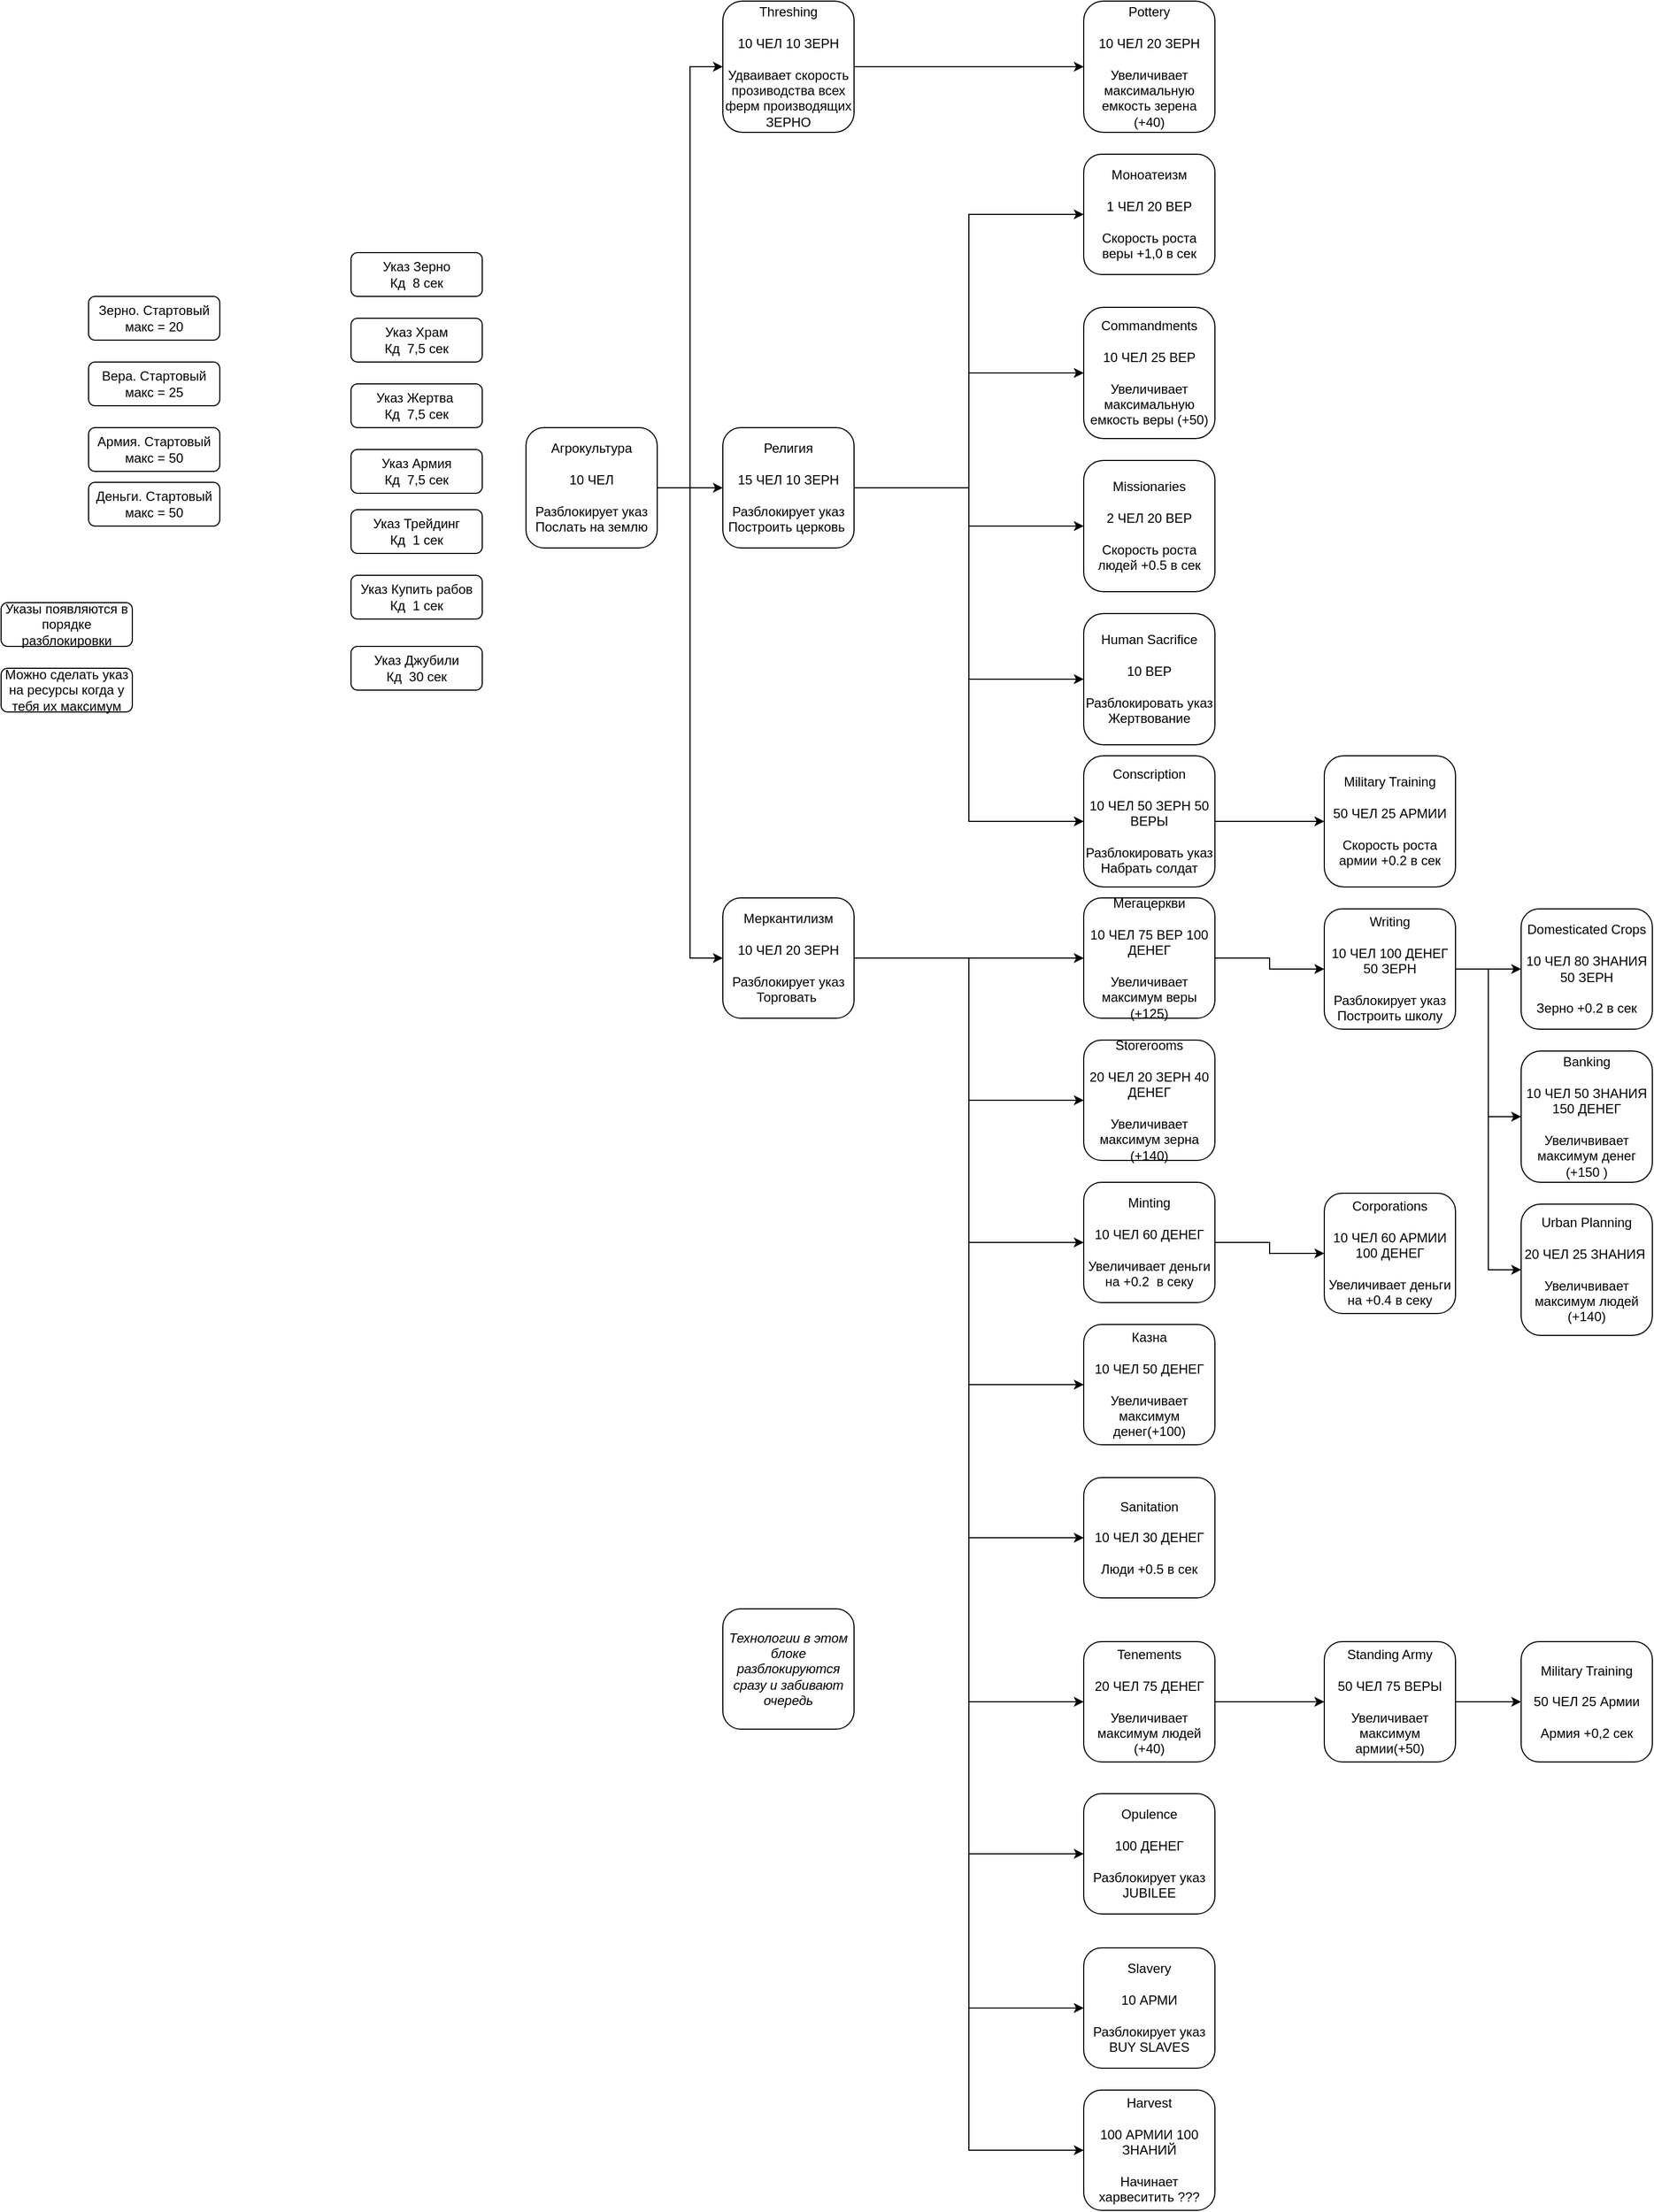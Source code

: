 <mxfile version="21.2.2" type="github">
  <diagram id="C5RBs43oDa-KdzZeNtuy" name="Page-1">
    <mxGraphModel dx="1861" dy="470" grid="1" gridSize="10" guides="1" tooltips="1" connect="1" arrows="1" fold="1" page="1" pageScale="1" pageWidth="827" pageHeight="1169" math="0" shadow="0">
      <root>
        <mxCell id="WIyWlLk6GJQsqaUBKTNV-0" />
        <mxCell id="WIyWlLk6GJQsqaUBKTNV-1" parent="WIyWlLk6GJQsqaUBKTNV-0" />
        <mxCell id="xAVLKOwbk4JyC8eKmy-N-3" style="edgeStyle=orthogonalEdgeStyle;rounded=0;orthogonalLoop=1;jettySize=auto;html=1;" parent="WIyWlLk6GJQsqaUBKTNV-1" source="xAVLKOwbk4JyC8eKmy-N-0" target="xAVLKOwbk4JyC8eKmy-N-2" edge="1">
          <mxGeometry relative="1" as="geometry" />
        </mxCell>
        <mxCell id="xAVLKOwbk4JyC8eKmy-N-4" style="edgeStyle=orthogonalEdgeStyle;rounded=0;orthogonalLoop=1;jettySize=auto;html=1;entryX=0;entryY=0.5;entryDx=0;entryDy=0;" parent="WIyWlLk6GJQsqaUBKTNV-1" source="xAVLKOwbk4JyC8eKmy-N-0" target="xAVLKOwbk4JyC8eKmy-N-1" edge="1">
          <mxGeometry relative="1" as="geometry" />
        </mxCell>
        <mxCell id="xAVLKOwbk4JyC8eKmy-N-6" style="edgeStyle=orthogonalEdgeStyle;rounded=0;orthogonalLoop=1;jettySize=auto;html=1;entryX=0;entryY=0.5;entryDx=0;entryDy=0;" parent="WIyWlLk6GJQsqaUBKTNV-1" source="xAVLKOwbk4JyC8eKmy-N-0" target="xAVLKOwbk4JyC8eKmy-N-5" edge="1">
          <mxGeometry relative="1" as="geometry" />
        </mxCell>
        <mxCell id="xAVLKOwbk4JyC8eKmy-N-0" value="Агрокультура&lt;br&gt;&lt;br&gt;10 ЧЕЛ&lt;br&gt;&lt;br&gt;Разблокирует указ Послать на землю" style="rounded=1;whiteSpace=wrap;html=1;" parent="WIyWlLk6GJQsqaUBKTNV-1" vertex="1">
          <mxGeometry x="30" y="450" width="120" height="110" as="geometry" />
        </mxCell>
        <mxCell id="xAVLKOwbk4JyC8eKmy-N-8" style="edgeStyle=orthogonalEdgeStyle;rounded=0;orthogonalLoop=1;jettySize=auto;html=1;" parent="WIyWlLk6GJQsqaUBKTNV-1" source="xAVLKOwbk4JyC8eKmy-N-1" target="xAVLKOwbk4JyC8eKmy-N-7" edge="1">
          <mxGeometry relative="1" as="geometry" />
        </mxCell>
        <mxCell id="xAVLKOwbk4JyC8eKmy-N-1" value="Threshing&lt;br&gt;&lt;br&gt;10 ЧЕЛ 10 ЗЕРН&lt;br&gt;&lt;br&gt;Удваивает скорость прозиводства всех ферм производящих ЗЕРНО" style="rounded=1;whiteSpace=wrap;html=1;" parent="WIyWlLk6GJQsqaUBKTNV-1" vertex="1">
          <mxGeometry x="210" y="60" width="120" height="120" as="geometry" />
        </mxCell>
        <mxCell id="xAVLKOwbk4JyC8eKmy-N-20" style="edgeStyle=orthogonalEdgeStyle;rounded=0;orthogonalLoop=1;jettySize=auto;html=1;entryX=0;entryY=0.5;entryDx=0;entryDy=0;" parent="WIyWlLk6GJQsqaUBKTNV-1" source="xAVLKOwbk4JyC8eKmy-N-2" target="xAVLKOwbk4JyC8eKmy-N-9" edge="1">
          <mxGeometry relative="1" as="geometry" />
        </mxCell>
        <mxCell id="xAVLKOwbk4JyC8eKmy-N-21" style="edgeStyle=orthogonalEdgeStyle;rounded=0;orthogonalLoop=1;jettySize=auto;html=1;" parent="WIyWlLk6GJQsqaUBKTNV-1" source="xAVLKOwbk4JyC8eKmy-N-2" target="xAVLKOwbk4JyC8eKmy-N-11" edge="1">
          <mxGeometry relative="1" as="geometry" />
        </mxCell>
        <mxCell id="xAVLKOwbk4JyC8eKmy-N-22" style="edgeStyle=orthogonalEdgeStyle;rounded=0;orthogonalLoop=1;jettySize=auto;html=1;entryX=0;entryY=0.5;entryDx=0;entryDy=0;" parent="WIyWlLk6GJQsqaUBKTNV-1" source="xAVLKOwbk4JyC8eKmy-N-2" target="xAVLKOwbk4JyC8eKmy-N-17" edge="1">
          <mxGeometry relative="1" as="geometry" />
        </mxCell>
        <mxCell id="xAVLKOwbk4JyC8eKmy-N-23" style="edgeStyle=orthogonalEdgeStyle;rounded=0;orthogonalLoop=1;jettySize=auto;html=1;entryX=0;entryY=0.5;entryDx=0;entryDy=0;" parent="WIyWlLk6GJQsqaUBKTNV-1" source="xAVLKOwbk4JyC8eKmy-N-2" target="xAVLKOwbk4JyC8eKmy-N-18" edge="1">
          <mxGeometry relative="1" as="geometry" />
        </mxCell>
        <mxCell id="xAVLKOwbk4JyC8eKmy-N-24" style="edgeStyle=orthogonalEdgeStyle;rounded=0;orthogonalLoop=1;jettySize=auto;html=1;entryX=0;entryY=0.5;entryDx=0;entryDy=0;" parent="WIyWlLk6GJQsqaUBKTNV-1" source="xAVLKOwbk4JyC8eKmy-N-2" target="xAVLKOwbk4JyC8eKmy-N-19" edge="1">
          <mxGeometry relative="1" as="geometry" />
        </mxCell>
        <mxCell id="xAVLKOwbk4JyC8eKmy-N-2" value="Религия&lt;br&gt;&lt;br&gt;15 ЧЕЛ 10 ЗЕРН&lt;br&gt;&lt;br&gt;Разблокирует указ Построить церковь&amp;nbsp;" style="rounded=1;whiteSpace=wrap;html=1;" parent="WIyWlLk6GJQsqaUBKTNV-1" vertex="1">
          <mxGeometry x="210" y="450" width="120" height="110" as="geometry" />
        </mxCell>
        <mxCell id="xAVLKOwbk4JyC8eKmy-N-41" style="edgeStyle=orthogonalEdgeStyle;rounded=0;orthogonalLoop=1;jettySize=auto;html=1;" parent="WIyWlLk6GJQsqaUBKTNV-1" source="xAVLKOwbk4JyC8eKmy-N-5" target="xAVLKOwbk4JyC8eKmy-N-33" edge="1">
          <mxGeometry relative="1" as="geometry" />
        </mxCell>
        <mxCell id="xAVLKOwbk4JyC8eKmy-N-42" style="edgeStyle=orthogonalEdgeStyle;rounded=0;orthogonalLoop=1;jettySize=auto;html=1;entryX=0;entryY=0.5;entryDx=0;entryDy=0;" parent="WIyWlLk6GJQsqaUBKTNV-1" source="xAVLKOwbk4JyC8eKmy-N-5" target="xAVLKOwbk4JyC8eKmy-N-34" edge="1">
          <mxGeometry relative="1" as="geometry" />
        </mxCell>
        <mxCell id="xAVLKOwbk4JyC8eKmy-N-43" style="edgeStyle=orthogonalEdgeStyle;rounded=0;orthogonalLoop=1;jettySize=auto;html=1;entryX=0;entryY=0.5;entryDx=0;entryDy=0;" parent="WIyWlLk6GJQsqaUBKTNV-1" source="xAVLKOwbk4JyC8eKmy-N-5" target="xAVLKOwbk4JyC8eKmy-N-35" edge="1">
          <mxGeometry relative="1" as="geometry" />
        </mxCell>
        <mxCell id="xAVLKOwbk4JyC8eKmy-N-45" style="edgeStyle=orthogonalEdgeStyle;rounded=0;orthogonalLoop=1;jettySize=auto;html=1;entryX=0;entryY=0.5;entryDx=0;entryDy=0;" parent="WIyWlLk6GJQsqaUBKTNV-1" source="xAVLKOwbk4JyC8eKmy-N-5" target="xAVLKOwbk4JyC8eKmy-N-36" edge="1">
          <mxGeometry relative="1" as="geometry" />
        </mxCell>
        <mxCell id="xAVLKOwbk4JyC8eKmy-N-46" style="edgeStyle=orthogonalEdgeStyle;rounded=0;orthogonalLoop=1;jettySize=auto;html=1;entryX=0;entryY=0.5;entryDx=0;entryDy=0;" parent="WIyWlLk6GJQsqaUBKTNV-1" source="xAVLKOwbk4JyC8eKmy-N-5" target="xAVLKOwbk4JyC8eKmy-N-37" edge="1">
          <mxGeometry relative="1" as="geometry" />
        </mxCell>
        <mxCell id="xAVLKOwbk4JyC8eKmy-N-47" style="edgeStyle=orthogonalEdgeStyle;rounded=0;orthogonalLoop=1;jettySize=auto;html=1;entryX=0;entryY=0.5;entryDx=0;entryDy=0;" parent="WIyWlLk6GJQsqaUBKTNV-1" source="xAVLKOwbk4JyC8eKmy-N-5" target="xAVLKOwbk4JyC8eKmy-N-39" edge="1">
          <mxGeometry relative="1" as="geometry" />
        </mxCell>
        <mxCell id="xAVLKOwbk4JyC8eKmy-N-48" style="edgeStyle=orthogonalEdgeStyle;rounded=0;orthogonalLoop=1;jettySize=auto;html=1;entryX=0;entryY=0.5;entryDx=0;entryDy=0;" parent="WIyWlLk6GJQsqaUBKTNV-1" source="xAVLKOwbk4JyC8eKmy-N-5" target="xAVLKOwbk4JyC8eKmy-N-40" edge="1">
          <mxGeometry relative="1" as="geometry" />
        </mxCell>
        <mxCell id="xAVLKOwbk4JyC8eKmy-N-50" style="edgeStyle=orthogonalEdgeStyle;rounded=0;orthogonalLoop=1;jettySize=auto;html=1;entryX=0;entryY=0.5;entryDx=0;entryDy=0;" parent="WIyWlLk6GJQsqaUBKTNV-1" source="xAVLKOwbk4JyC8eKmy-N-5" target="xAVLKOwbk4JyC8eKmy-N-49" edge="1">
          <mxGeometry relative="1" as="geometry" />
        </mxCell>
        <mxCell id="xAVLKOwbk4JyC8eKmy-N-67" style="edgeStyle=orthogonalEdgeStyle;rounded=0;orthogonalLoop=1;jettySize=auto;html=1;entryX=0;entryY=0.5;entryDx=0;entryDy=0;" parent="WIyWlLk6GJQsqaUBKTNV-1" source="xAVLKOwbk4JyC8eKmy-N-5" target="xAVLKOwbk4JyC8eKmy-N-52" edge="1">
          <mxGeometry relative="1" as="geometry" />
        </mxCell>
        <mxCell id="xAVLKOwbk4JyC8eKmy-N-5" value="Меркантилизм&lt;br&gt;&lt;br&gt;10 ЧЕЛ 20 ЗЕРН&lt;br&gt;&lt;br&gt;Разблокирует указ Торговать&amp;nbsp;" style="rounded=1;whiteSpace=wrap;html=1;" parent="WIyWlLk6GJQsqaUBKTNV-1" vertex="1">
          <mxGeometry x="210" y="880" width="120" height="110" as="geometry" />
        </mxCell>
        <mxCell id="xAVLKOwbk4JyC8eKmy-N-7" value="Pottery&lt;br&gt;&lt;br&gt;10 ЧЕЛ 20 ЗЕРН&lt;br&gt;&lt;br&gt;Увеличивает максимальную емкость зерена (+40)" style="rounded=1;whiteSpace=wrap;html=1;" parent="WIyWlLk6GJQsqaUBKTNV-1" vertex="1">
          <mxGeometry x="540" y="60" width="120" height="120" as="geometry" />
        </mxCell>
        <mxCell id="xAVLKOwbk4JyC8eKmy-N-9" value="Моноатеизм&lt;br&gt;&lt;br&gt;1 ЧЕЛ 20 ВЕР&lt;br&gt;&lt;br&gt;Скорость роста веры +1,0 в сек" style="rounded=1;whiteSpace=wrap;html=1;" parent="WIyWlLk6GJQsqaUBKTNV-1" vertex="1">
          <mxGeometry x="540" y="200" width="120" height="110" as="geometry" />
        </mxCell>
        <mxCell id="xAVLKOwbk4JyC8eKmy-N-11" value="Commandments&lt;br&gt;&lt;br&gt;10 ЧЕЛ 25 ВЕР&lt;br&gt;&lt;br&gt;Увеличивает максимальную емкость веры (+50)" style="rounded=1;whiteSpace=wrap;html=1;" parent="WIyWlLk6GJQsqaUBKTNV-1" vertex="1">
          <mxGeometry x="540" y="340" width="120" height="120" as="geometry" />
        </mxCell>
        <mxCell id="xAVLKOwbk4JyC8eKmy-N-12" value="Указ Зерно&lt;br&gt;Кд&amp;nbsp; 8 сек" style="rounded=1;whiteSpace=wrap;html=1;" parent="WIyWlLk6GJQsqaUBKTNV-1" vertex="1">
          <mxGeometry x="-130" y="290" width="120" height="40" as="geometry" />
        </mxCell>
        <mxCell id="xAVLKOwbk4JyC8eKmy-N-14" value="Указ Храм&lt;br&gt;Кд&amp;nbsp; 7,5&amp;nbsp;сек" style="rounded=1;whiteSpace=wrap;html=1;" parent="WIyWlLk6GJQsqaUBKTNV-1" vertex="1">
          <mxGeometry x="-130" y="350" width="120" height="40" as="geometry" />
        </mxCell>
        <mxCell id="xAVLKOwbk4JyC8eKmy-N-15" value="Вера. Стартовый макс = 25" style="rounded=1;whiteSpace=wrap;html=1;" parent="WIyWlLk6GJQsqaUBKTNV-1" vertex="1">
          <mxGeometry x="-370" y="390" width="120" height="40" as="geometry" />
        </mxCell>
        <mxCell id="xAVLKOwbk4JyC8eKmy-N-16" value="Зерно. Стартовый макс = 20" style="rounded=1;whiteSpace=wrap;html=1;" parent="WIyWlLk6GJQsqaUBKTNV-1" vertex="1">
          <mxGeometry x="-370" y="330" width="120" height="40" as="geometry" />
        </mxCell>
        <mxCell id="xAVLKOwbk4JyC8eKmy-N-17" value="Missionaries&lt;br&gt;&lt;br&gt;2 ЧЕЛ 20 ВЕР&lt;br&gt;&lt;br&gt;Скорость роста людей +0.5 в сек" style="rounded=1;whiteSpace=wrap;html=1;" parent="WIyWlLk6GJQsqaUBKTNV-1" vertex="1">
          <mxGeometry x="540" y="480" width="120" height="120" as="geometry" />
        </mxCell>
        <mxCell id="xAVLKOwbk4JyC8eKmy-N-18" value="Human Sacrifice&lt;br&gt;&lt;br&gt;10 ВЕР&lt;br&gt;&lt;br&gt;Разблокировать указ Жертвование" style="rounded=1;whiteSpace=wrap;html=1;" parent="WIyWlLk6GJQsqaUBKTNV-1" vertex="1">
          <mxGeometry x="540" y="620" width="120" height="120" as="geometry" />
        </mxCell>
        <mxCell id="xAVLKOwbk4JyC8eKmy-N-29" style="edgeStyle=orthogonalEdgeStyle;rounded=0;orthogonalLoop=1;jettySize=auto;html=1;" parent="WIyWlLk6GJQsqaUBKTNV-1" source="xAVLKOwbk4JyC8eKmy-N-19" target="xAVLKOwbk4JyC8eKmy-N-25" edge="1">
          <mxGeometry relative="1" as="geometry" />
        </mxCell>
        <mxCell id="xAVLKOwbk4JyC8eKmy-N-19" value="Conscription&lt;br&gt;&lt;br&gt;10 ЧЕЛ 50 ЗЕРН 50 ВЕРЫ&lt;br&gt;&lt;br&gt;Разблокировать указ Набрать солдат" style="rounded=1;whiteSpace=wrap;html=1;" parent="WIyWlLk6GJQsqaUBKTNV-1" vertex="1">
          <mxGeometry x="540" y="750" width="120" height="120" as="geometry" />
        </mxCell>
        <mxCell id="xAVLKOwbk4JyC8eKmy-N-25" value="Military Training&lt;br&gt;&lt;br&gt;50 ЧЕЛ 25 АРМИИ&lt;br&gt;&lt;br&gt;Скорость роста армии +0.2 в сек" style="rounded=1;whiteSpace=wrap;html=1;" parent="WIyWlLk6GJQsqaUBKTNV-1" vertex="1">
          <mxGeometry x="760" y="750" width="120" height="120" as="geometry" />
        </mxCell>
        <mxCell id="xAVLKOwbk4JyC8eKmy-N-26" value="Указ Жертва&amp;nbsp;&lt;br&gt;Кд&amp;nbsp; 7,5&amp;nbsp;сек" style="rounded=1;whiteSpace=wrap;html=1;" parent="WIyWlLk6GJQsqaUBKTNV-1" vertex="1">
          <mxGeometry x="-130" y="410" width="120" height="40" as="geometry" />
        </mxCell>
        <mxCell id="xAVLKOwbk4JyC8eKmy-N-27" value="Указ Армия&lt;br&gt;Кд&amp;nbsp; 7,5&amp;nbsp;сек" style="rounded=1;whiteSpace=wrap;html=1;" parent="WIyWlLk6GJQsqaUBKTNV-1" vertex="1">
          <mxGeometry x="-130" y="470" width="120" height="40" as="geometry" />
        </mxCell>
        <mxCell id="xAVLKOwbk4JyC8eKmy-N-28" value="Армия. Стартовый макс = 50" style="rounded=1;whiteSpace=wrap;html=1;" parent="WIyWlLk6GJQsqaUBKTNV-1" vertex="1">
          <mxGeometry x="-370" y="450" width="120" height="40" as="geometry" />
        </mxCell>
        <mxCell id="xAVLKOwbk4JyC8eKmy-N-30" value="Указы появляются в порядке разблокировки" style="rounded=1;whiteSpace=wrap;html=1;" parent="WIyWlLk6GJQsqaUBKTNV-1" vertex="1">
          <mxGeometry x="-450" y="610" width="120" height="40" as="geometry" />
        </mxCell>
        <mxCell id="xAVLKOwbk4JyC8eKmy-N-31" value="Указ Трейдинг&lt;br&gt;Кд&amp;nbsp; 1&amp;nbsp;сек" style="rounded=1;whiteSpace=wrap;html=1;" parent="WIyWlLk6GJQsqaUBKTNV-1" vertex="1">
          <mxGeometry x="-130" y="525" width="120" height="40" as="geometry" />
        </mxCell>
        <mxCell id="xAVLKOwbk4JyC8eKmy-N-32" value="Деньги. Стартовый макс = 50" style="rounded=1;whiteSpace=wrap;html=1;" parent="WIyWlLk6GJQsqaUBKTNV-1" vertex="1">
          <mxGeometry x="-370" y="500" width="120" height="40" as="geometry" />
        </mxCell>
        <mxCell id="xAVLKOwbk4JyC8eKmy-N-58" style="edgeStyle=orthogonalEdgeStyle;rounded=0;orthogonalLoop=1;jettySize=auto;html=1;" parent="WIyWlLk6GJQsqaUBKTNV-1" source="xAVLKOwbk4JyC8eKmy-N-33" target="xAVLKOwbk4JyC8eKmy-N-57" edge="1">
          <mxGeometry relative="1" as="geometry" />
        </mxCell>
        <mxCell id="xAVLKOwbk4JyC8eKmy-N-33" value="Мегацеркви&lt;br&gt;&lt;br&gt;10 ЧЕЛ 75 ВЕР 100 ДЕНЕГ&lt;br&gt;&lt;br&gt;Увеличивает максимум веры (+125)" style="rounded=1;whiteSpace=wrap;html=1;" parent="WIyWlLk6GJQsqaUBKTNV-1" vertex="1">
          <mxGeometry x="540" y="880" width="120" height="110" as="geometry" />
        </mxCell>
        <mxCell id="xAVLKOwbk4JyC8eKmy-N-34" value="Storerooms&lt;br&gt;&lt;br&gt;20 ЧЕЛ 20 ЗЕРН 40 ДЕНЕГ&lt;br&gt;&lt;br&gt;Увеличивает максимум зерна (+140)" style="rounded=1;whiteSpace=wrap;html=1;" parent="WIyWlLk6GJQsqaUBKTNV-1" vertex="1">
          <mxGeometry x="540" y="1010" width="120" height="110" as="geometry" />
        </mxCell>
        <mxCell id="xAVLKOwbk4JyC8eKmy-N-60" style="edgeStyle=orthogonalEdgeStyle;rounded=0;orthogonalLoop=1;jettySize=auto;html=1;" parent="WIyWlLk6GJQsqaUBKTNV-1" source="xAVLKOwbk4JyC8eKmy-N-35" target="xAVLKOwbk4JyC8eKmy-N-59" edge="1">
          <mxGeometry relative="1" as="geometry" />
        </mxCell>
        <mxCell id="xAVLKOwbk4JyC8eKmy-N-35" value="Minting&lt;br&gt;&lt;br&gt;10 ЧЕЛ 60 ДЕНЕГ&lt;br&gt;&lt;br&gt;Увеличивает деньги на +0.2&amp;nbsp;&amp;nbsp;в секу" style="rounded=1;whiteSpace=wrap;html=1;" parent="WIyWlLk6GJQsqaUBKTNV-1" vertex="1">
          <mxGeometry x="540" y="1140" width="120" height="110" as="geometry" />
        </mxCell>
        <mxCell id="xAVLKOwbk4JyC8eKmy-N-36" value="Казна&lt;br&gt;&lt;br&gt;10 ЧЕЛ 50 ДЕНЕГ&lt;br&gt;&lt;br&gt;Увеличивает максимум денег(+100)" style="rounded=1;whiteSpace=wrap;html=1;" parent="WIyWlLk6GJQsqaUBKTNV-1" vertex="1">
          <mxGeometry x="540" y="1270" width="120" height="110" as="geometry" />
        </mxCell>
        <mxCell id="xAVLKOwbk4JyC8eKmy-N-37" value="Sanitation&lt;br&gt;&lt;br&gt;10 ЧЕЛ 30 ДЕНЕГ&lt;br&gt;&lt;br&gt;Люди +0.5 в сек" style="rounded=1;whiteSpace=wrap;html=1;" parent="WIyWlLk6GJQsqaUBKTNV-1" vertex="1">
          <mxGeometry x="540" y="1410" width="120" height="110" as="geometry" />
        </mxCell>
        <mxCell id="xAVLKOwbk4JyC8eKmy-N-62" style="edgeStyle=orthogonalEdgeStyle;rounded=0;orthogonalLoop=1;jettySize=auto;html=1;" parent="WIyWlLk6GJQsqaUBKTNV-1" source="xAVLKOwbk4JyC8eKmy-N-39" target="xAVLKOwbk4JyC8eKmy-N-61" edge="1">
          <mxGeometry relative="1" as="geometry" />
        </mxCell>
        <mxCell id="xAVLKOwbk4JyC8eKmy-N-39" value="Tenements&lt;br&gt;&lt;br&gt;20 ЧЕЛ 75 ДЕНЕГ&lt;br&gt;&lt;br&gt;Увеличивает максимум людей (+40)" style="rounded=1;whiteSpace=wrap;html=1;" parent="WIyWlLk6GJQsqaUBKTNV-1" vertex="1">
          <mxGeometry x="540" y="1560" width="120" height="110" as="geometry" />
        </mxCell>
        <mxCell id="xAVLKOwbk4JyC8eKmy-N-40" value="Opulence&lt;br&gt;&lt;br&gt;100 ДЕНЕГ&lt;br&gt;&lt;br&gt;Разблокирует указ JUBILEE" style="rounded=1;whiteSpace=wrap;html=1;" parent="WIyWlLk6GJQsqaUBKTNV-1" vertex="1">
          <mxGeometry x="540" y="1699" width="120" height="110" as="geometry" />
        </mxCell>
        <mxCell id="xAVLKOwbk4JyC8eKmy-N-49" value="Slavery&lt;br&gt;&lt;br&gt;10 АРМИ&lt;br&gt;&lt;br&gt;Разблокирует указ BUY SLAVES" style="rounded=1;whiteSpace=wrap;html=1;" parent="WIyWlLk6GJQsqaUBKTNV-1" vertex="1">
          <mxGeometry x="540" y="1840" width="120" height="110" as="geometry" />
        </mxCell>
        <mxCell id="xAVLKOwbk4JyC8eKmy-N-52" value="Harvest&lt;br&gt;&lt;br&gt;100 АРМИИ 100 ЗНАНИЙ&lt;br&gt;&lt;br&gt;Начинает харвеситить ???" style="rounded=1;whiteSpace=wrap;html=1;" parent="WIyWlLk6GJQsqaUBKTNV-1" vertex="1">
          <mxGeometry x="540" y="1970" width="120" height="110" as="geometry" />
        </mxCell>
        <mxCell id="xAVLKOwbk4JyC8eKmy-N-71" style="edgeStyle=orthogonalEdgeStyle;rounded=0;orthogonalLoop=1;jettySize=auto;html=1;" parent="WIyWlLk6GJQsqaUBKTNV-1" source="xAVLKOwbk4JyC8eKmy-N-57" target="xAVLKOwbk4JyC8eKmy-N-70" edge="1">
          <mxGeometry relative="1" as="geometry" />
        </mxCell>
        <mxCell id="xAVLKOwbk4JyC8eKmy-N-74" style="edgeStyle=orthogonalEdgeStyle;rounded=0;orthogonalLoop=1;jettySize=auto;html=1;entryX=0;entryY=0.5;entryDx=0;entryDy=0;" parent="WIyWlLk6GJQsqaUBKTNV-1" source="xAVLKOwbk4JyC8eKmy-N-57" target="xAVLKOwbk4JyC8eKmy-N-72" edge="1">
          <mxGeometry relative="1" as="geometry" />
        </mxCell>
        <mxCell id="xAVLKOwbk4JyC8eKmy-N-75" style="edgeStyle=orthogonalEdgeStyle;rounded=0;orthogonalLoop=1;jettySize=auto;html=1;entryX=0;entryY=0.5;entryDx=0;entryDy=0;" parent="WIyWlLk6GJQsqaUBKTNV-1" source="xAVLKOwbk4JyC8eKmy-N-57" target="xAVLKOwbk4JyC8eKmy-N-73" edge="1">
          <mxGeometry relative="1" as="geometry" />
        </mxCell>
        <mxCell id="xAVLKOwbk4JyC8eKmy-N-57" value="Writing&lt;br&gt;&lt;br&gt;10 ЧЕЛ 100 ДЕНЕГ 50 ЗЕРН&lt;br&gt;&lt;br&gt;Разблокирует указ Построить школу" style="rounded=1;whiteSpace=wrap;html=1;" parent="WIyWlLk6GJQsqaUBKTNV-1" vertex="1">
          <mxGeometry x="760" y="890" width="120" height="110" as="geometry" />
        </mxCell>
        <mxCell id="xAVLKOwbk4JyC8eKmy-N-59" value="Corporations&lt;br&gt;&lt;br&gt;10 ЧЕЛ 60 АРМИИ 100 ДЕНЕГ&lt;br&gt;&lt;br&gt;Увеличивает деньги на +0.4&amp;nbsp;в секу" style="rounded=1;whiteSpace=wrap;html=1;" parent="WIyWlLk6GJQsqaUBKTNV-1" vertex="1">
          <mxGeometry x="760" y="1150" width="120" height="110" as="geometry" />
        </mxCell>
        <mxCell id="xAVLKOwbk4JyC8eKmy-N-69" style="edgeStyle=orthogonalEdgeStyle;rounded=0;orthogonalLoop=1;jettySize=auto;html=1;" parent="WIyWlLk6GJQsqaUBKTNV-1" source="xAVLKOwbk4JyC8eKmy-N-61" target="xAVLKOwbk4JyC8eKmy-N-63" edge="1">
          <mxGeometry relative="1" as="geometry" />
        </mxCell>
        <mxCell id="xAVLKOwbk4JyC8eKmy-N-61" value="Standing Army&lt;br&gt;&lt;br&gt;50 ЧЕЛ 75 ВЕРЫ&lt;br&gt;&lt;br&gt;Увеличивает максимум армии(+50)" style="rounded=1;whiteSpace=wrap;html=1;" parent="WIyWlLk6GJQsqaUBKTNV-1" vertex="1">
          <mxGeometry x="760" y="1560" width="120" height="110" as="geometry" />
        </mxCell>
        <mxCell id="xAVLKOwbk4JyC8eKmy-N-63" value="Military Training&lt;br&gt;&lt;br&gt;50 ЧЕЛ 25 Армии&lt;br&gt;&lt;br&gt;Армия +0,2 сек" style="rounded=1;whiteSpace=wrap;html=1;" parent="WIyWlLk6GJQsqaUBKTNV-1" vertex="1">
          <mxGeometry x="940" y="1560" width="120" height="110" as="geometry" />
        </mxCell>
        <mxCell id="xAVLKOwbk4JyC8eKmy-N-64" value="Указ Купить рабов&lt;br&gt;Кд&amp;nbsp; 1&amp;nbsp;сек" style="rounded=1;whiteSpace=wrap;html=1;" parent="WIyWlLk6GJQsqaUBKTNV-1" vertex="1">
          <mxGeometry x="-130" y="585" width="120" height="40" as="geometry" />
        </mxCell>
        <mxCell id="xAVLKOwbk4JyC8eKmy-N-65" value="Указ Джубили&lt;br&gt;Кд&amp;nbsp; 30 сек" style="rounded=1;whiteSpace=wrap;html=1;" parent="WIyWlLk6GJQsqaUBKTNV-1" vertex="1">
          <mxGeometry x="-130" y="650" width="120" height="40" as="geometry" />
        </mxCell>
        <mxCell id="xAVLKOwbk4JyC8eKmy-N-66" value="Можно сделать указ на ресурсы когда у тебя их максимум" style="rounded=1;whiteSpace=wrap;html=1;" parent="WIyWlLk6GJQsqaUBKTNV-1" vertex="1">
          <mxGeometry x="-450" y="670" width="120" height="40" as="geometry" />
        </mxCell>
        <mxCell id="xAVLKOwbk4JyC8eKmy-N-68" value="&lt;i&gt;Технологии в этом блоке разблокируются сразу и забивают очередь&lt;/i&gt;" style="rounded=1;whiteSpace=wrap;html=1;" parent="WIyWlLk6GJQsqaUBKTNV-1" vertex="1">
          <mxGeometry x="210" y="1530" width="120" height="110" as="geometry" />
        </mxCell>
        <mxCell id="xAVLKOwbk4JyC8eKmy-N-70" value="Domesticated Crops&lt;br&gt;&lt;br&gt;10 ЧЕЛ 80 ЗНАНИЯ 50 ЗЕРН&lt;br&gt;&lt;br&gt;Зерно +0.2 в сек" style="rounded=1;whiteSpace=wrap;html=1;" parent="WIyWlLk6GJQsqaUBKTNV-1" vertex="1">
          <mxGeometry x="940" y="890" width="120" height="110" as="geometry" />
        </mxCell>
        <mxCell id="xAVLKOwbk4JyC8eKmy-N-72" value="Banking&lt;br&gt;&lt;br&gt;10 ЧЕЛ 50 ЗНАНИЯ 150 ДЕНЕГ&lt;br&gt;&lt;br&gt;Увеличвивает максимум денег (+150 )" style="rounded=1;whiteSpace=wrap;html=1;" parent="WIyWlLk6GJQsqaUBKTNV-1" vertex="1">
          <mxGeometry x="940" y="1020" width="120" height="120" as="geometry" />
        </mxCell>
        <mxCell id="xAVLKOwbk4JyC8eKmy-N-73" value="Urban Planning&lt;br&gt;&lt;br&gt;20 ЧЕЛ 25 ЗНАНИЯ&amp;nbsp;&lt;br&gt;&lt;br&gt;Увеличвивает максимум людей (+140)" style="rounded=1;whiteSpace=wrap;html=1;" parent="WIyWlLk6GJQsqaUBKTNV-1" vertex="1">
          <mxGeometry x="940" y="1160" width="120" height="120" as="geometry" />
        </mxCell>
      </root>
    </mxGraphModel>
  </diagram>
</mxfile>
